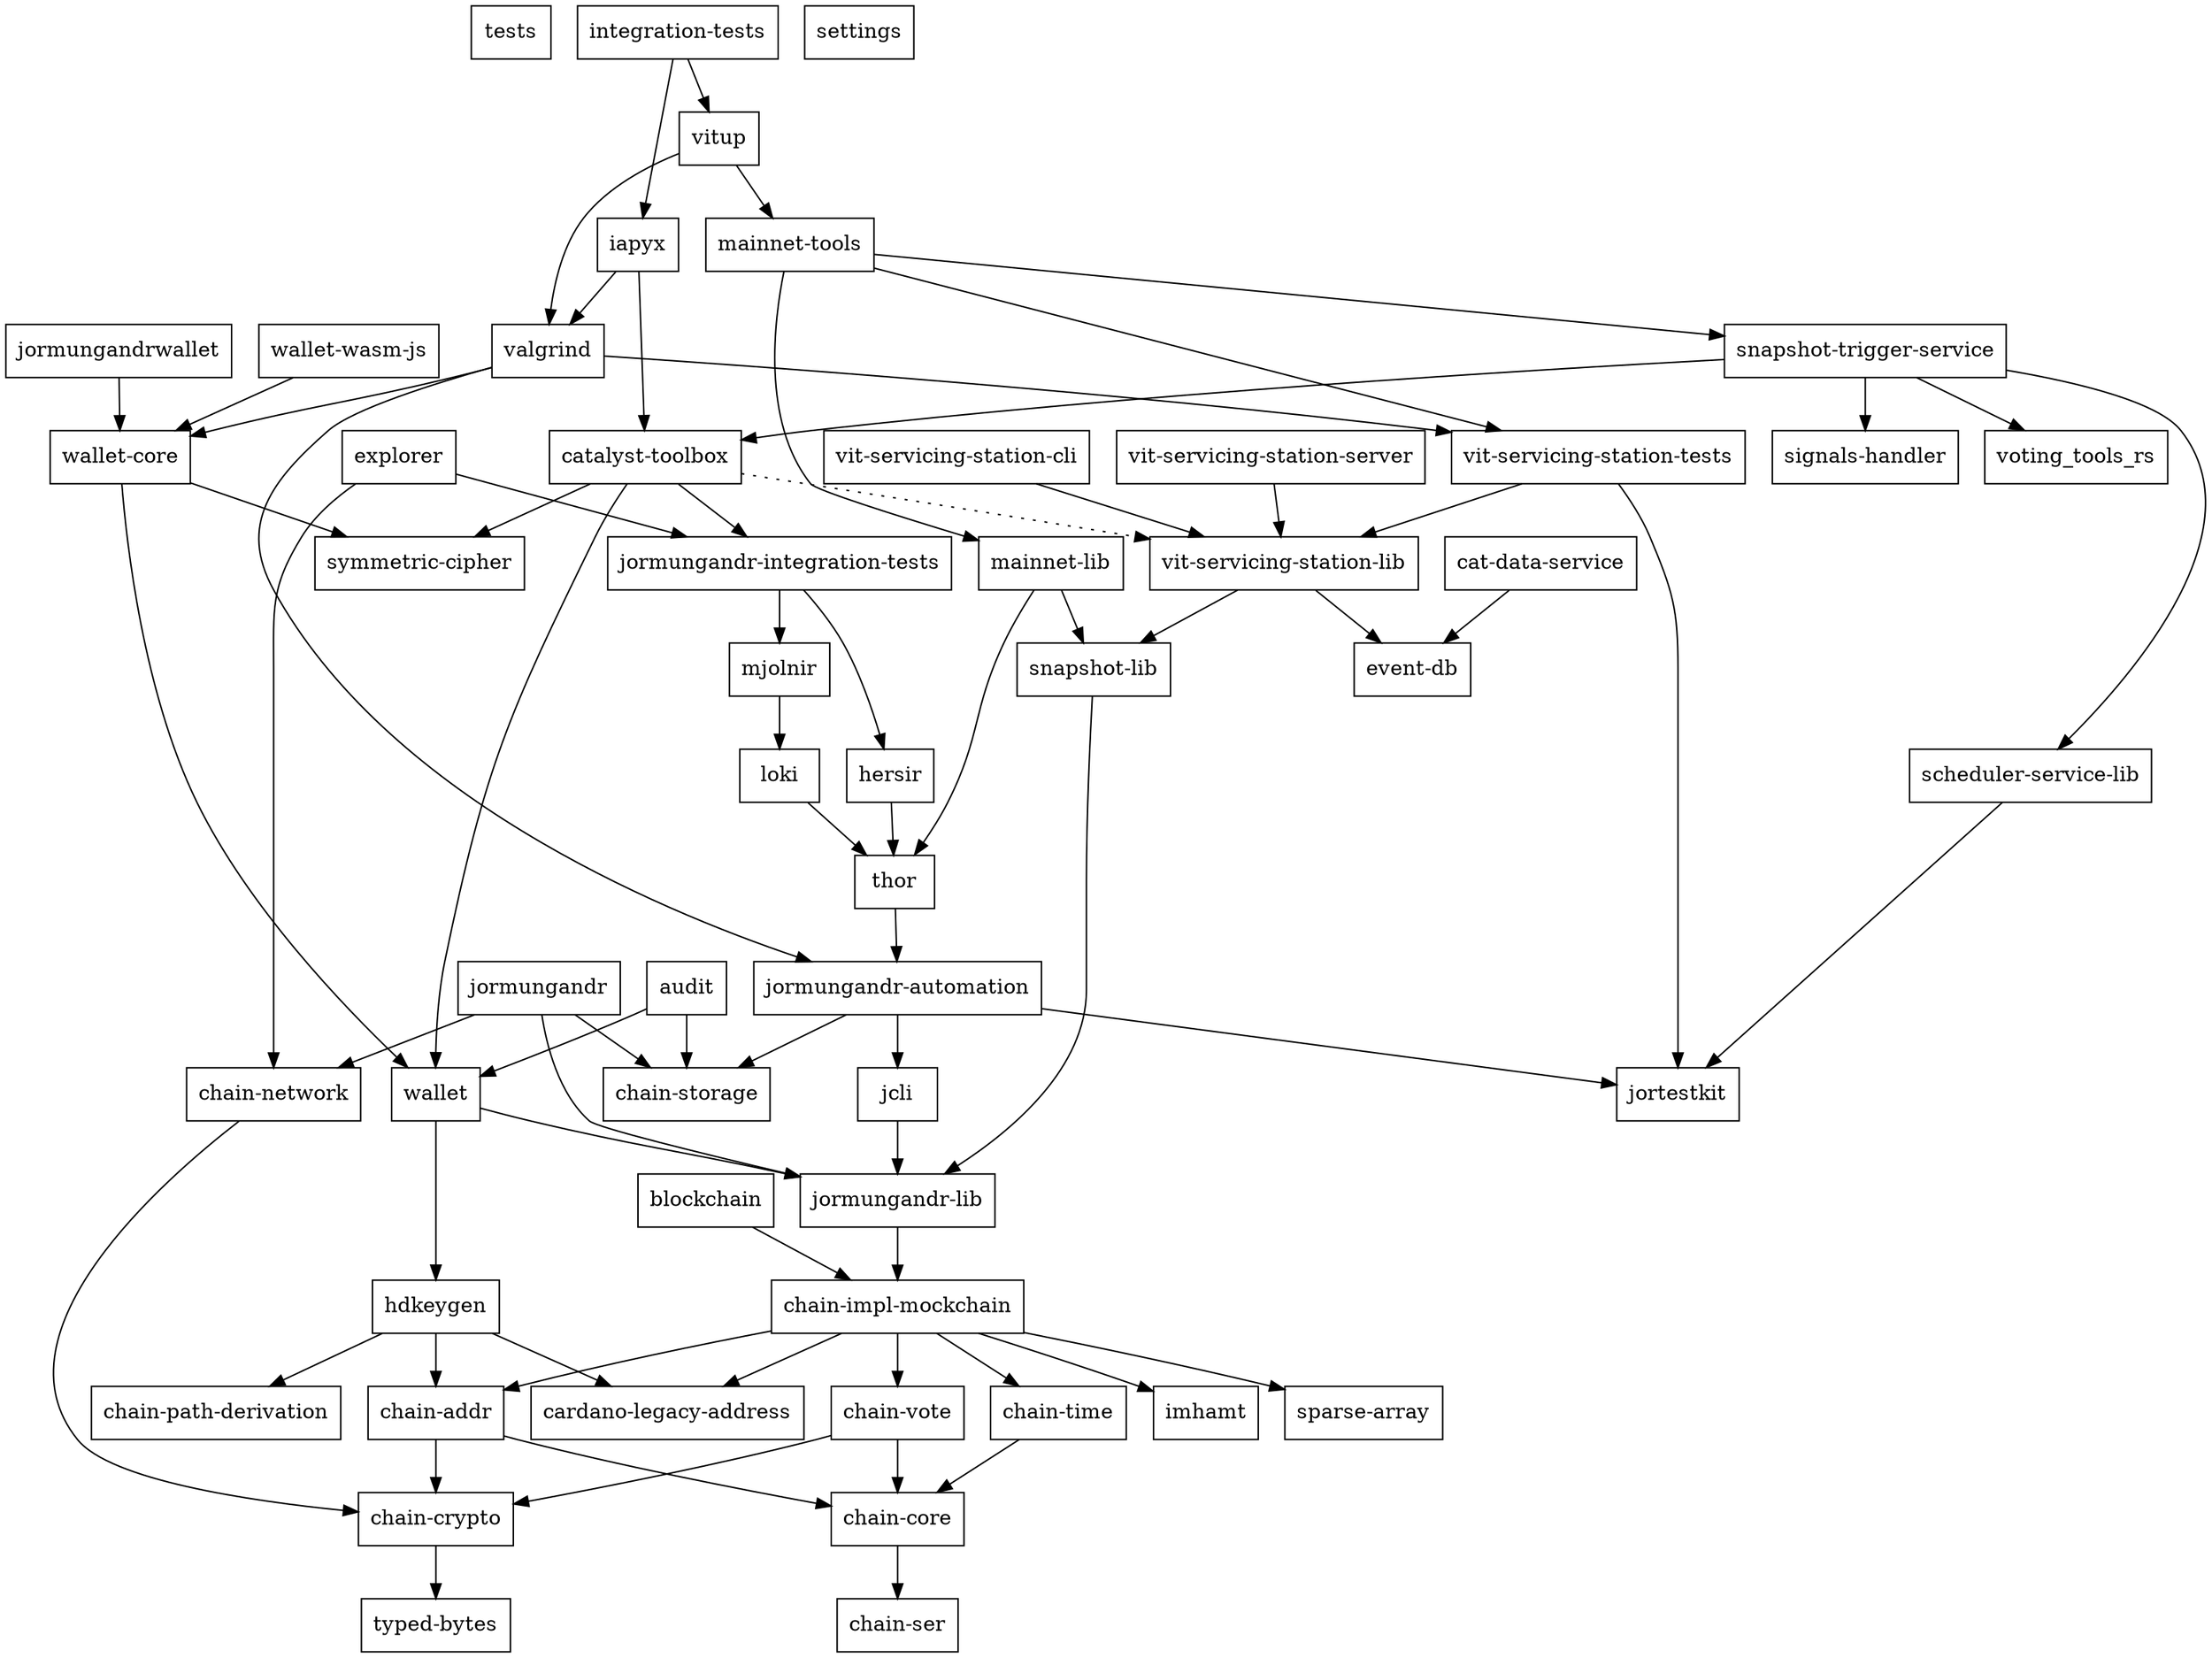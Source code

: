 digraph {
    0 [ label = "tests" shape = box]
    1 [ label = "catalyst-toolbox" shape = box]
    2 [ label = "chain-addr" shape = box]
    3 [ label = "chain-core" shape = box]
    4 [ label = "chain-ser" shape = box]
    5 [ label = "chain-crypto" shape = box]
    6 [ label = "typed-bytes" shape = box]
    7 [ label = "chain-impl-mockchain" shape = box]
    8 [ label = "cardano-legacy-address" shape = box]
    9 [ label = "chain-time" shape = box]
    10 [ label = "chain-vote" shape = box]
    11 [ label = "imhamt" shape = box]
    12 [ label = "sparse-array" shape = box]
    13 [ label = "chain-storage" shape = box]
    14 [ label = "jcli" shape = box]
    15 [ label = "jormungandr-lib" shape = box]
    16 [ label = "jormungandr-automation" shape = box]
    17 [ label = "jortestkit" shape = box]
    18 [ label = "jormungandr-integration-tests" shape = box]
    19 [ label = "hersir" shape = box]
    20 [ label = "thor" shape = box]
    21 [ label = "loki" shape = box]
    22 [ label = "mjolnir" shape = box]
    23 [ label = "snapshot-lib" shape = box]
    24 [ label = "symmetric-cipher" shape = box]
    25 [ label = "vit-servicing-station-lib" shape = box]
    26 [ label = "event-db" shape = box]
    27 [ label = "vit-servicing-station-tests" shape = box]
    28 [ label = "wallet" shape = box]
    29 [ label = "chain-path-derivation" shape = box]
    30 [ label = "hdkeygen" shape = box]
    31 [ label = "chain-network" shape = box]
    32 [ label = "jormungandrwallet" shape = box]
    33 [ label = "wallet-core" shape = box]
    34 [ label = "wallet-wasm-js" shape = box]
    35 [ label = "jormungandr" shape = box]
    36 [ label = "explorer" shape = box]
    37 [ label = "settings" shape = box]
    38 [ label = "blockchain" shape = box]
    39 [ label = "vit-servicing-station-cli" shape = box]
    40 [ label = "vit-servicing-station-server" shape = box]
    41 [ label = "iapyx" shape = box]
    42 [ label = "valgrind" shape = box]
    43 [ label = "vitup" shape = box]
    44 [ label = "mainnet-lib" shape = box]
    45 [ label = "mainnet-tools" shape = box]
    46 [ label = "scheduler-service-lib" shape = box]
    47 [ label = "signals-handler" shape = box]
    48 [ label = "snapshot-trigger-service" shape = box]
    49 [ label = "voting_tools_rs" shape = box]
    50 [ label = "integration-tests" shape = box]
    51 [ label = "cat-data-service" shape = box]
    52 [ label = "audit" shape = box]
    1 -> 18 [ ]
    1 -> 24 [ ]
    1 -> 25 [ style = dotted]
    1 -> 28 [ ]
    2 -> 3 [ ]
    2 -> 5 [ ]
    3 -> 4 [ ]
    5 -> 6 [ ]
    7 -> 8 [ ]
    7 -> 2 [ ]
    7 -> 9 [ ]
    7 -> 10 [ ]
    7 -> 11 [ ]
    7 -> 12 [ ]
    9 -> 3 [ ]
    10 -> 3 [ ]
    10 -> 5 [ ]
    14 -> 15 [ ]
    15 -> 7 [ ]
    16 -> 13 [ ]
    16 -> 14 [ ]
    16 -> 17 [ ]
    18 -> 19 [ ]
    18 -> 22 [ ]
    19 -> 20 [ ]
    20 -> 16 [ ]
    21 -> 20 [ ]
    22 -> 21 [ ]
    23 -> 15 [ ]
    25 -> 26 [ ]
    25 -> 23 [ ]
    27 -> 17 [ ]
    27 -> 25 [ ]
    28 -> 30 [ ]
    28 -> 15 [ ]
    30 -> 8 [ ]
    30 -> 2 [ ]
    30 -> 29 [ ]
    31 -> 5 [ ]
    32 -> 33 [ ]
    33 -> 24 [ ]
    33 -> 28 [ ]
    34 -> 33 [ ]
    35 -> 31 [ ]
    35 -> 13 [ ]
    35 -> 15 [ ]
    36 -> 31 [ ]
    36 -> 18 [ ]
    38 -> 7 [ ]
    39 -> 25 [ ]
    40 -> 25 [ ]
    41 -> 1 [ ]
    41 -> 42 [ ]
    42 -> 16 [ ]
    42 -> 27 [ ]
    42 -> 33 [ ]
    43 -> 45 [ ]
    43 -> 42 [ ]
    44 -> 23 [ ]
    44 -> 20 [ ]
    45 -> 44 [ ]
    45 -> 48 [ ]
    45 -> 27 [ ]
    46 -> 17 [ ]
    48 -> 1 [ ]
    48 -> 46 [ ]
    48 -> 47 [ ]
    48 -> 49 [ ]
    50 -> 41 [ ]
    50 -> 43 [ ]
    51 -> 26 [ ]
    52 -> 13 [ ]
    52 -> 28 [ ]
}

